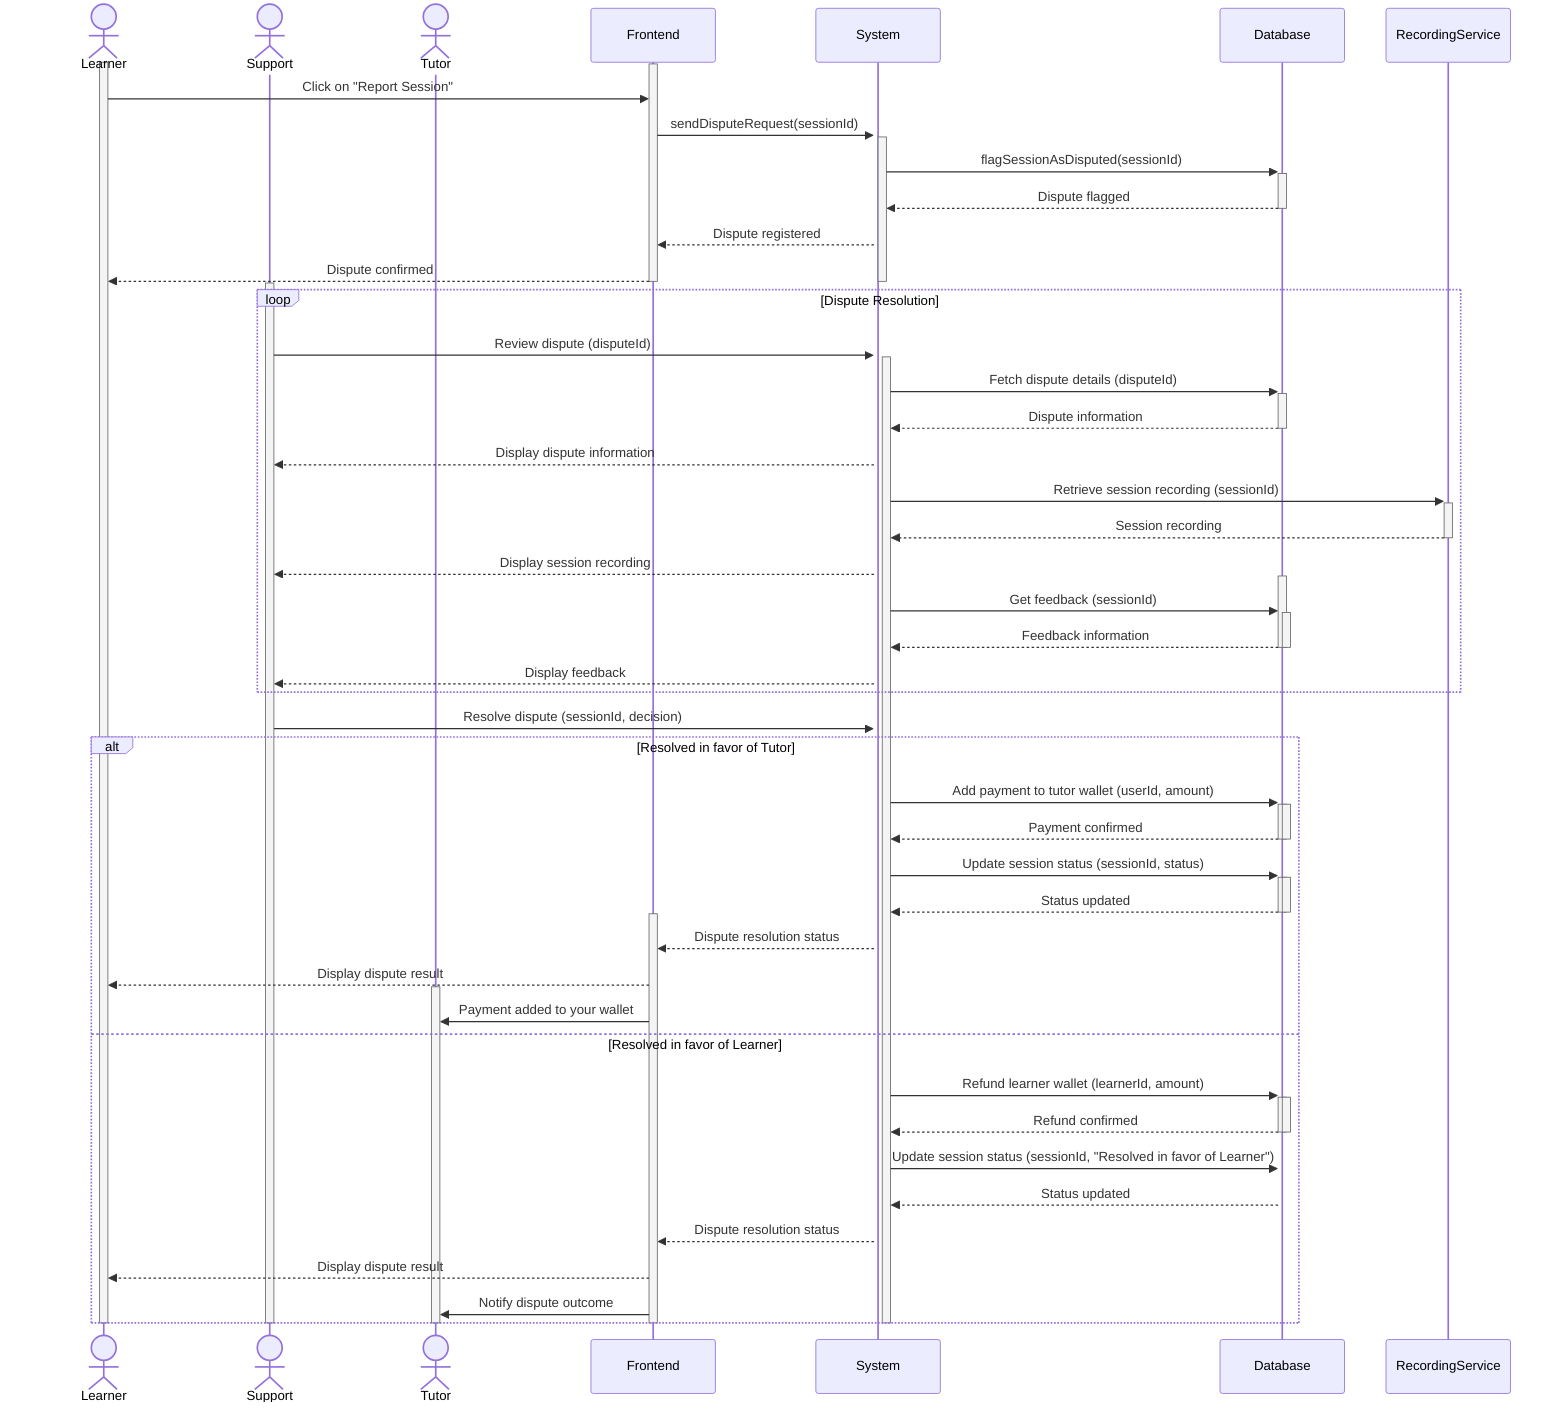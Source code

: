 sequenceDiagram
    actor Learner
    actor Support
    actor Tutor
    participant Frontend
    participant System
    participant Database
    participant RecordingService

    activate Learner
    activate Frontend
    Learner->>Frontend: Click on "Report Session"
    Frontend->>+System: sendDisputeRequest(sessionId)
    activate System
    System->>+Database: flagSessionAsDisputed(sessionId)
    Database-->>-System: Dispute flagged
    System-->>Frontend: Dispute registered
    Frontend-->>Learner: Dispute confirmed
    deactivate System
    deactivate Frontend

    activate Support
    activate System

    loop Dispute Resolution
        Support->>+System: Review dispute (disputeId)
        System->>+Database: Fetch dispute details (disputeId)
        Database-->>-System: Dispute information
        System-->>Support: Display dispute information
        System->>+RecordingService: Retrieve session recording (sessionId)
        RecordingService-->>-System: Session recording
        System-->>Support: Display session recording

        activate Database
        System->>+Database: Get feedback (sessionId)
        Database-->>-System: Feedback information
        deactivate Database
        System-->>Support: Display feedback
    end

    Support->>System: Resolve dispute (sessionId, decision)
    alt Resolved in favor of Tutor
        System->>+Database: Add payment to tutor wallet (userId, amount)
        activate Database
        Database-->>-System: Payment confirmed
        deactivate Database
        System->>+Database: Update session status (sessionId, status)
        activate Database
        Database-->>-System: Status updated
        deactivate Database
        activate Frontend
        System-->>Frontend: Dispute resolution status
        Frontend-->>Learner: Display dispute result
        activate Tutor
        Frontend->>Tutor: Payment added to your wallet
    else Resolved in favor of Learner
        System->>+Database: Refund learner wallet (learnerId, amount)
        activate Database
        Database-->>-System: Refund confirmed
        deactivate Database
        System->>+Database: Update session status (sessionId, "Resolved in favor of Learner")
        Database-->>System: Status updated
        System-->>Frontend: Dispute resolution status
        Frontend-->>Learner: Display dispute result
        Frontend->>Tutor: Notify dispute outcome
    end
    deactivate System
    deactivate Frontend
    deactivate Support
    deactivate Learner
    deactivate Tutor